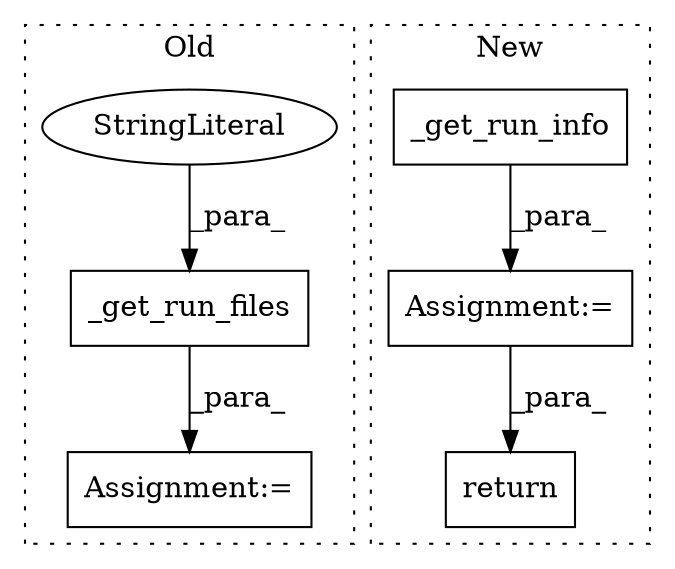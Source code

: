 digraph G {
subgraph cluster0 {
1 [label="_get_run_files" a="32" s="25962,25992" l="15,1" shape="box"];
3 [label="StringLiteral" a="45" s="25984" l="8" shape="ellipse"];
4 [label="Assignment:=" a="7" s="25955" l="2" shape="box"];
label = "Old";
style="dotted";
}
subgraph cluster1 {
2 [label="_get_run_info" a="32" s="26063,26083" l="14,1" shape="box"];
5 [label="Assignment:=" a="7" s="26057" l="1" shape="box"];
6 [label="return" a="41" s="26090" l="7" shape="box"];
label = "New";
style="dotted";
}
1 -> 4 [label="_para_"];
2 -> 5 [label="_para_"];
3 -> 1 [label="_para_"];
5 -> 6 [label="_para_"];
}
